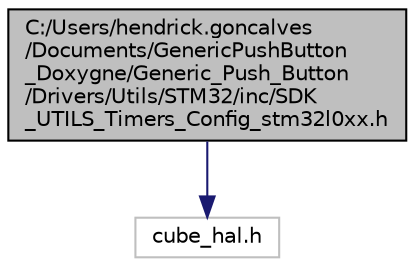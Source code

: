 digraph "C:/Users/hendrick.goncalves/Documents/GenericPushButton_Doxygne/Generic_Push_Button/Drivers/Utils/STM32/inc/SDK_UTILS_Timers_Config_stm32l0xx.h"
{
 // LATEX_PDF_SIZE
  edge [fontname="Helvetica",fontsize="10",labelfontname="Helvetica",labelfontsize="10"];
  node [fontname="Helvetica",fontsize="10",shape=record];
  Node1 [label="C:/Users/hendrick.goncalves\l/Documents/GenericPushButton\l_Doxygne/Generic_Push_Button\l/Drivers/Utils/STM32/inc/SDK\l_UTILS_Timers_Config_stm32l0xx.h",height=0.2,width=0.4,color="black", fillcolor="grey75", style="filled", fontcolor="black",tooltip=" "];
  Node1 -> Node2 [color="midnightblue",fontsize="10",style="solid",fontname="Helvetica"];
  Node2 [label="cube_hal.h",height=0.2,width=0.4,color="grey75", fillcolor="white", style="filled",tooltip=" "];
}
